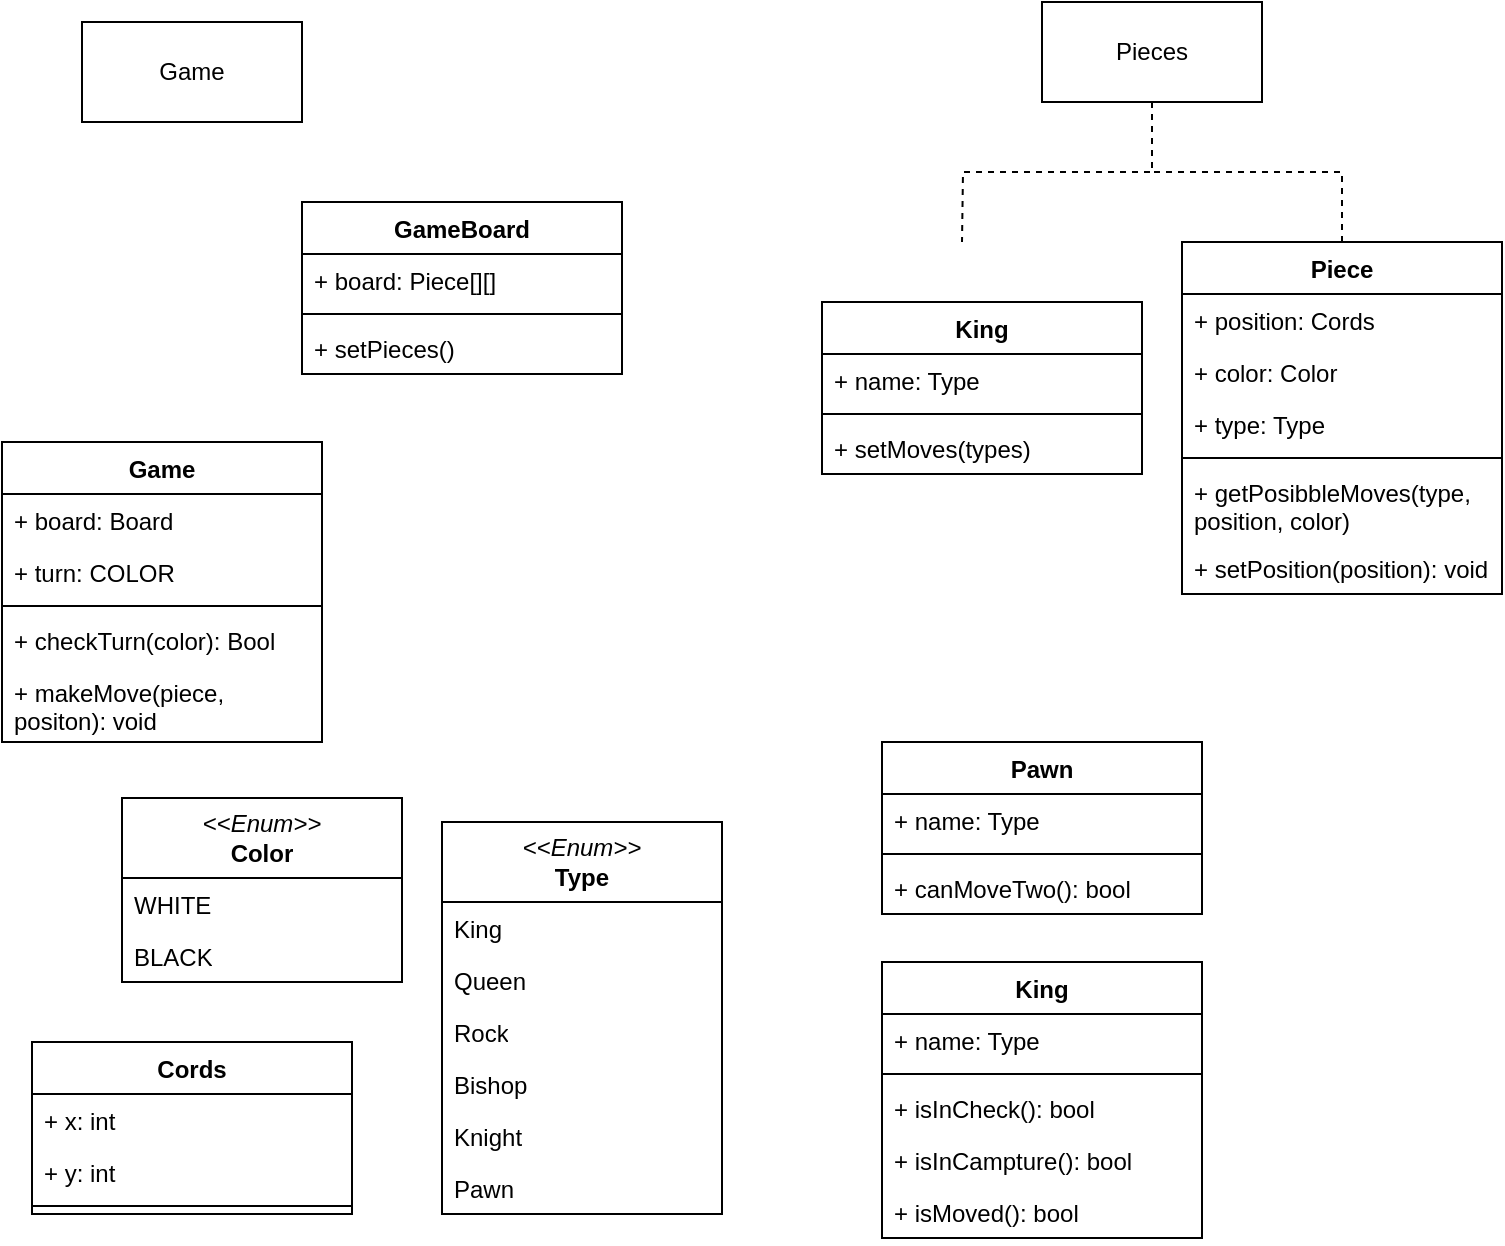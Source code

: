 <mxfile version="24.1.0" type="device">
  <diagram name="Strona-1" id="rC2-ooBAmM6j0oO1FEX_">
    <mxGraphModel dx="1434" dy="784" grid="1" gridSize="10" guides="1" tooltips="1" connect="1" arrows="1" fold="1" page="1" pageScale="1" pageWidth="827" pageHeight="1169" math="0" shadow="0">
      <root>
        <mxCell id="0" />
        <mxCell id="1" parent="0" />
        <mxCell id="iZMZjB8MKV1UBFZU-8gV-1" value="GameBoard" style="swimlane;fontStyle=1;align=center;verticalAlign=top;childLayout=stackLayout;horizontal=1;startSize=26;horizontalStack=0;resizeParent=1;resizeParentMax=0;resizeLast=0;collapsible=1;marginBottom=0;whiteSpace=wrap;html=1;" vertex="1" parent="1">
          <mxGeometry x="200" y="130" width="160" height="86" as="geometry" />
        </mxCell>
        <mxCell id="iZMZjB8MKV1UBFZU-8gV-2" value="+ board: Piece[][]" style="text;strokeColor=none;fillColor=none;align=left;verticalAlign=top;spacingLeft=4;spacingRight=4;overflow=hidden;rotatable=0;points=[[0,0.5],[1,0.5]];portConstraint=eastwest;whiteSpace=wrap;html=1;" vertex="1" parent="iZMZjB8MKV1UBFZU-8gV-1">
          <mxGeometry y="26" width="160" height="26" as="geometry" />
        </mxCell>
        <mxCell id="iZMZjB8MKV1UBFZU-8gV-3" value="" style="line;strokeWidth=1;fillColor=none;align=left;verticalAlign=middle;spacingTop=-1;spacingLeft=3;spacingRight=3;rotatable=0;labelPosition=right;points=[];portConstraint=eastwest;strokeColor=inherit;" vertex="1" parent="iZMZjB8MKV1UBFZU-8gV-1">
          <mxGeometry y="52" width="160" height="8" as="geometry" />
        </mxCell>
        <mxCell id="iZMZjB8MKV1UBFZU-8gV-4" value="+ setPieces()&lt;div&gt;&lt;br&gt;&lt;/div&gt;" style="text;strokeColor=none;fillColor=none;align=left;verticalAlign=top;spacingLeft=4;spacingRight=4;overflow=hidden;rotatable=0;points=[[0,0.5],[1,0.5]];portConstraint=eastwest;whiteSpace=wrap;html=1;" vertex="1" parent="iZMZjB8MKV1UBFZU-8gV-1">
          <mxGeometry y="60" width="160" height="26" as="geometry" />
        </mxCell>
        <mxCell id="iZMZjB8MKV1UBFZU-8gV-5" value="Piece" style="swimlane;fontStyle=1;align=center;verticalAlign=top;childLayout=stackLayout;horizontal=1;startSize=26;horizontalStack=0;resizeParent=1;resizeParentMax=0;resizeLast=0;collapsible=1;marginBottom=0;whiteSpace=wrap;html=1;" vertex="1" parent="1">
          <mxGeometry x="640" y="150" width="160" height="176" as="geometry">
            <mxRectangle x="420" y="260" width="70" height="30" as="alternateBounds" />
          </mxGeometry>
        </mxCell>
        <mxCell id="iZMZjB8MKV1UBFZU-8gV-6" value="+ position: Cords" style="text;strokeColor=none;fillColor=none;align=left;verticalAlign=top;spacingLeft=4;spacingRight=4;overflow=hidden;rotatable=0;points=[[0,0.5],[1,0.5]];portConstraint=eastwest;whiteSpace=wrap;html=1;" vertex="1" parent="iZMZjB8MKV1UBFZU-8gV-5">
          <mxGeometry y="26" width="160" height="26" as="geometry" />
        </mxCell>
        <mxCell id="iZMZjB8MKV1UBFZU-8gV-17" value="+ &lt;span style=&quot;background-color: initial;&quot;&gt;color: Color&lt;/span&gt;" style="text;align=left;verticalAlign=top;spacingLeft=4;spacingRight=4;overflow=hidden;rotatable=0;points=[[0,0.5],[1,0.5]];portConstraint=eastwest;whiteSpace=wrap;html=1;" vertex="1" parent="iZMZjB8MKV1UBFZU-8gV-5">
          <mxGeometry y="52" width="160" height="26" as="geometry" />
        </mxCell>
        <mxCell id="iZMZjB8MKV1UBFZU-8gV-20" value="+ &lt;span style=&quot;background-color: initial;&quot;&gt;type: Type&lt;/span&gt;&lt;div&gt;&lt;span style=&quot;background-color: initial;&quot;&gt;&lt;br&gt;&lt;/span&gt;&lt;/div&gt;" style="text;align=left;verticalAlign=top;spacingLeft=4;spacingRight=4;overflow=hidden;rotatable=0;points=[[0,0.5],[1,0.5]];portConstraint=eastwest;whiteSpace=wrap;html=1;" vertex="1" parent="iZMZjB8MKV1UBFZU-8gV-5">
          <mxGeometry y="78" width="160" height="26" as="geometry" />
        </mxCell>
        <mxCell id="iZMZjB8MKV1UBFZU-8gV-7" value="" style="line;strokeWidth=1;fillColor=none;align=left;verticalAlign=middle;spacingTop=-1;spacingLeft=3;spacingRight=3;rotatable=0;labelPosition=right;points=[];portConstraint=eastwest;strokeColor=inherit;" vertex="1" parent="iZMZjB8MKV1UBFZU-8gV-5">
          <mxGeometry y="104" width="160" height="8" as="geometry" />
        </mxCell>
        <mxCell id="iZMZjB8MKV1UBFZU-8gV-8" value="+ getPosibbleMoves(type, position, color&lt;span style=&quot;background-color: initial;&quot;&gt;)&lt;/span&gt;" style="text;strokeColor=none;fillColor=none;align=left;verticalAlign=top;spacingLeft=4;spacingRight=4;overflow=hidden;rotatable=0;points=[[0,0.5],[1,0.5]];portConstraint=eastwest;whiteSpace=wrap;html=1;" vertex="1" parent="iZMZjB8MKV1UBFZU-8gV-5">
          <mxGeometry y="112" width="160" height="38" as="geometry" />
        </mxCell>
        <mxCell id="iZMZjB8MKV1UBFZU-8gV-79" value="+ &lt;span style=&quot;background-color: initial;&quot;&gt;setPosition(position): void&lt;/span&gt;&lt;div&gt;&lt;span style=&quot;background-color: initial;&quot;&gt;&lt;br&gt;&lt;/span&gt;&lt;/div&gt;" style="text;align=left;verticalAlign=top;spacingLeft=4;spacingRight=4;overflow=hidden;rotatable=0;points=[[0,0.5],[1,0.5]];portConstraint=eastwest;whiteSpace=wrap;html=1;" vertex="1" parent="iZMZjB8MKV1UBFZU-8gV-5">
          <mxGeometry y="150" width="160" height="26" as="geometry" />
        </mxCell>
        <mxCell id="iZMZjB8MKV1UBFZU-8gV-9" value="Game" style="swimlane;fontStyle=1;align=center;verticalAlign=top;childLayout=stackLayout;horizontal=1;startSize=26;horizontalStack=0;resizeParent=1;resizeParentMax=0;resizeLast=0;collapsible=1;marginBottom=0;whiteSpace=wrap;html=1;" vertex="1" parent="1">
          <mxGeometry x="50" y="250" width="160" height="150" as="geometry" />
        </mxCell>
        <mxCell id="iZMZjB8MKV1UBFZU-8gV-10" value="+ board: Board" style="text;strokeColor=none;fillColor=none;align=left;verticalAlign=top;spacingLeft=4;spacingRight=4;overflow=hidden;rotatable=0;points=[[0,0.5],[1,0.5]];portConstraint=eastwest;whiteSpace=wrap;html=1;" vertex="1" parent="iZMZjB8MKV1UBFZU-8gV-9">
          <mxGeometry y="26" width="160" height="26" as="geometry" />
        </mxCell>
        <mxCell id="iZMZjB8MKV1UBFZU-8gV-69" value="+ turn: COLOR" style="text;strokeColor=none;fillColor=none;align=left;verticalAlign=top;spacingLeft=4;spacingRight=4;overflow=hidden;rotatable=0;points=[[0,0.5],[1,0.5]];portConstraint=eastwest;whiteSpace=wrap;html=1;" vertex="1" parent="iZMZjB8MKV1UBFZU-8gV-9">
          <mxGeometry y="52" width="160" height="26" as="geometry" />
        </mxCell>
        <mxCell id="iZMZjB8MKV1UBFZU-8gV-11" value="" style="line;strokeWidth=1;fillColor=none;align=left;verticalAlign=middle;spacingTop=-1;spacingLeft=3;spacingRight=3;rotatable=0;labelPosition=right;points=[];portConstraint=eastwest;strokeColor=inherit;" vertex="1" parent="iZMZjB8MKV1UBFZU-8gV-9">
          <mxGeometry y="78" width="160" height="8" as="geometry" />
        </mxCell>
        <mxCell id="iZMZjB8MKV1UBFZU-8gV-12" value="+ checkTurn(color): Bool" style="text;strokeColor=none;fillColor=none;align=left;verticalAlign=top;spacingLeft=4;spacingRight=4;overflow=hidden;rotatable=0;points=[[0,0.5],[1,0.5]];portConstraint=eastwest;whiteSpace=wrap;html=1;" vertex="1" parent="iZMZjB8MKV1UBFZU-8gV-9">
          <mxGeometry y="86" width="160" height="26" as="geometry" />
        </mxCell>
        <mxCell id="iZMZjB8MKV1UBFZU-8gV-120" value="+ makeMove(piece, positon): void" style="text;strokeColor=none;fillColor=none;align=left;verticalAlign=top;spacingLeft=4;spacingRight=4;overflow=hidden;rotatable=0;points=[[0,0.5],[1,0.5]];portConstraint=eastwest;whiteSpace=wrap;html=1;" vertex="1" parent="iZMZjB8MKV1UBFZU-8gV-9">
          <mxGeometry y="112" width="160" height="38" as="geometry" />
        </mxCell>
        <mxCell id="iZMZjB8MKV1UBFZU-8gV-48" style="rounded=0;orthogonalLoop=1;jettySize=auto;html=1;edgeStyle=orthogonalEdgeStyle;strokeColor=none;" edge="1" parent="1" source="iZMZjB8MKV1UBFZU-8gV-27">
          <mxGeometry relative="1" as="geometry">
            <mxPoint x="530" y="150" as="targetPoint" />
          </mxGeometry>
        </mxCell>
        <mxCell id="iZMZjB8MKV1UBFZU-8gV-50" style="edgeStyle=orthogonalEdgeStyle;rounded=0;orthogonalLoop=1;jettySize=auto;html=1;curved=0;dashed=1;endArrow=none;endFill=0;exitX=0.5;exitY=1;exitDx=0;exitDy=0;" edge="1" parent="1" source="iZMZjB8MKV1UBFZU-8gV-27">
          <mxGeometry relative="1" as="geometry">
            <mxPoint x="530" y="150" as="targetPoint" />
          </mxGeometry>
        </mxCell>
        <mxCell id="iZMZjB8MKV1UBFZU-8gV-51" style="edgeStyle=orthogonalEdgeStyle;rounded=0;orthogonalLoop=1;jettySize=auto;html=1;entryX=0.5;entryY=0;entryDx=0;entryDy=0;endArrow=none;endFill=0;dashed=1;" edge="1" parent="1" source="iZMZjB8MKV1UBFZU-8gV-27" target="iZMZjB8MKV1UBFZU-8gV-5">
          <mxGeometry relative="1" as="geometry" />
        </mxCell>
        <mxCell id="iZMZjB8MKV1UBFZU-8gV-27" value="Pieces" style="html=1;whiteSpace=wrap;" vertex="1" parent="1">
          <mxGeometry x="570" y="30" width="110" height="50" as="geometry" />
        </mxCell>
        <mxCell id="iZMZjB8MKV1UBFZU-8gV-36" value="Game" style="html=1;whiteSpace=wrap;" vertex="1" parent="1">
          <mxGeometry x="90" y="40" width="110" height="50" as="geometry" />
        </mxCell>
        <mxCell id="iZMZjB8MKV1UBFZU-8gV-54" style="edgeStyle=orthogonalEdgeStyle;rounded=0;orthogonalLoop=1;jettySize=auto;html=1;exitX=0.5;exitY=1;exitDx=0;exitDy=0;" edge="1" parent="1">
          <mxGeometry relative="1" as="geometry">
            <mxPoint x="605" y="610" as="sourcePoint" />
            <mxPoint x="605" y="610" as="targetPoint" />
          </mxGeometry>
        </mxCell>
        <mxCell id="iZMZjB8MKV1UBFZU-8gV-55" value="&lt;div&gt;&lt;i&gt;&amp;lt;&amp;lt;Enum&amp;gt;&amp;gt;&lt;/i&gt;&lt;/div&gt;&lt;b&gt;Color&lt;/b&gt;" style="swimlane;fontStyle=0;childLayout=stackLayout;horizontal=1;startSize=40;fillColor=none;horizontalStack=0;resizeParent=1;resizeParentMax=0;resizeLast=0;collapsible=1;marginBottom=0;whiteSpace=wrap;html=1;" vertex="1" parent="1">
          <mxGeometry x="110" y="428" width="140" height="92" as="geometry" />
        </mxCell>
        <mxCell id="iZMZjB8MKV1UBFZU-8gV-56" value="WHITE" style="text;strokeColor=none;fillColor=none;align=left;verticalAlign=top;spacingLeft=4;spacingRight=4;overflow=hidden;rotatable=0;points=[[0,0.5],[1,0.5]];portConstraint=eastwest;whiteSpace=wrap;html=1;" vertex="1" parent="iZMZjB8MKV1UBFZU-8gV-55">
          <mxGeometry y="40" width="140" height="26" as="geometry" />
        </mxCell>
        <mxCell id="iZMZjB8MKV1UBFZU-8gV-57" value="BLACK" style="text;strokeColor=none;fillColor=none;align=left;verticalAlign=top;spacingLeft=4;spacingRight=4;overflow=hidden;rotatable=0;points=[[0,0.5],[1,0.5]];portConstraint=eastwest;whiteSpace=wrap;html=1;" vertex="1" parent="iZMZjB8MKV1UBFZU-8gV-55">
          <mxGeometry y="66" width="140" height="26" as="geometry" />
        </mxCell>
        <mxCell id="iZMZjB8MKV1UBFZU-8gV-59" value="&lt;div&gt;&lt;i&gt;&amp;lt;&amp;lt;Enum&amp;gt;&amp;gt;&lt;/i&gt;&lt;/div&gt;&lt;b&gt;Type&lt;/b&gt;" style="swimlane;fontStyle=0;childLayout=stackLayout;horizontal=1;startSize=40;fillColor=none;horizontalStack=0;resizeParent=1;resizeParentMax=0;resizeLast=0;collapsible=1;marginBottom=0;whiteSpace=wrap;html=1;" vertex="1" parent="1">
          <mxGeometry x="270" y="440" width="140" height="196" as="geometry" />
        </mxCell>
        <mxCell id="iZMZjB8MKV1UBFZU-8gV-60" value="King" style="text;strokeColor=none;fillColor=none;align=left;verticalAlign=top;spacingLeft=4;spacingRight=4;overflow=hidden;rotatable=0;points=[[0,0.5],[1,0.5]];portConstraint=eastwest;whiteSpace=wrap;html=1;" vertex="1" parent="iZMZjB8MKV1UBFZU-8gV-59">
          <mxGeometry y="40" width="140" height="26" as="geometry" />
        </mxCell>
        <mxCell id="iZMZjB8MKV1UBFZU-8gV-65" value="Queen&lt;span style=&quot;color: rgba(0, 0, 0, 0); font-family: monospace; font-size: 0px; text-wrap: nowrap;&quot;&gt;%3CmxGraphModel%3E%3Croot%3E%3CmxCell%20id%3D%220%22%2F%3E%3CmxCell%20id%3D%221%22%20parent%3D%220%22%2F%3E%3CmxCell%20id%3D%222%22%20value%3D%22%26lt%3Bdiv%26gt%3B%26lt%3Bi%26gt%3B%26amp%3Blt%3B%26amp%3Blt%3BEnum%26amp%3Bgt%3B%26amp%3Bgt%3B%26lt%3B%2Fi%26gt%3B%26lt%3B%2Fdiv%26gt%3B%26lt%3Bb%26gt%3BColor%26lt%3B%2Fb%26gt%3B%22%20style%3D%22swimlane%3BfontStyle%3D0%3BchildLayout%3DstackLayout%3Bhorizontal%3D1%3BstartSize%3D40%3BfillColor%3Dnone%3BhorizontalStack%3D0%3BresizeParent%3D1%3BresizeParentMax%3D0%3BresizeLast%3D0%3Bcollapsible%3D1%3BmarginBottom%3D0%3BwhiteSpace%3Dwrap%3Bhtml%3D1%3B%22%20vertex%3D%221%22%20parent%3D%221%22%3E%3CmxGeometry%20x%3D%22630%22%20y%3D%22349%22%20width%3D%22140%22%20height%3D%2292%22%20as%3D%22geometry%22%2F%3E%3C%2FmxCell%3E%3CmxCell%20id%3D%223%22%20value%3D%22WHITE%22%20style%3D%22text%3BstrokeColor%3Dnone%3BfillColor%3Dnone%3Balign%3Dleft%3BverticalAlign%3Dtop%3BspacingLeft%3D4%3BspacingRight%3D4%3Boverflow%3Dhidden%3Brotatable%3D0%3Bpoints%3D%5B%5B0%2C0.5%5D%2C%5B1%2C0.5%5D%5D%3BportConstraint%3Deastwest%3BwhiteSpace%3Dwrap%3Bhtml%3D1%3B%22%20vertex%3D%221%22%20parent%3D%222%22%3E%3CmxGeometry%20y%3D%2240%22%20width%3D%22140%22%20height%3D%2226%22%20as%3D%22geometry%22%2F%3E%3C%2FmxCell%3E%3CmxCell%20id%3D%224%22%20value%3D%22BLACK%22%20style%3D%22text%3BstrokeColor%3Dnone%3BfillColor%3Dnone%3Balign%3Dleft%3BverticalAlign%3Dtop%3BspacingLeft%3D4%3BspacingRight%3D4%3Boverflow%3Dhidden%3Brotatable%3D0%3Bpoints%3D%5B%5B0%2C0.5%5D%2C%5B1%2C0.5%5D%5D%3BportConstraint%3Deastwest%3BwhiteSpace%3Dwrap%3Bhtml%3D1%3B%22%20vertex%3D%221%22%20parent%3D%222%22%3E%3CmxGeometry%20y%3D%2266%22%20width%3D%22140%22%20height%3D%2226%22%20as%3D%22geometry%22%2F%3E%3C%2FmxCell%3E%3C%2Froot%3E%3C%2FmxGraphModel%3E&lt;/span&gt;" style="text;strokeColor=none;fillColor=none;align=left;verticalAlign=top;spacingLeft=4;spacingRight=4;overflow=hidden;rotatable=0;points=[[0,0.5],[1,0.5]];portConstraint=eastwest;whiteSpace=wrap;html=1;" vertex="1" parent="iZMZjB8MKV1UBFZU-8gV-59">
          <mxGeometry y="66" width="140" height="26" as="geometry" />
        </mxCell>
        <mxCell id="iZMZjB8MKV1UBFZU-8gV-67" value="Rock" style="text;strokeColor=none;fillColor=none;align=left;verticalAlign=top;spacingLeft=4;spacingRight=4;overflow=hidden;rotatable=0;points=[[0,0.5],[1,0.5]];portConstraint=eastwest;whiteSpace=wrap;html=1;" vertex="1" parent="iZMZjB8MKV1UBFZU-8gV-59">
          <mxGeometry y="92" width="140" height="26" as="geometry" />
        </mxCell>
        <mxCell id="iZMZjB8MKV1UBFZU-8gV-66" value="Bishop" style="text;strokeColor=none;fillColor=none;align=left;verticalAlign=top;spacingLeft=4;spacingRight=4;overflow=hidden;rotatable=0;points=[[0,0.5],[1,0.5]];portConstraint=eastwest;whiteSpace=wrap;html=1;" vertex="1" parent="iZMZjB8MKV1UBFZU-8gV-59">
          <mxGeometry y="118" width="140" height="26" as="geometry" />
        </mxCell>
        <mxCell id="iZMZjB8MKV1UBFZU-8gV-61" value="Knight" style="text;strokeColor=none;fillColor=none;align=left;verticalAlign=top;spacingLeft=4;spacingRight=4;overflow=hidden;rotatable=0;points=[[0,0.5],[1,0.5]];portConstraint=eastwest;whiteSpace=wrap;html=1;" vertex="1" parent="iZMZjB8MKV1UBFZU-8gV-59">
          <mxGeometry y="144" width="140" height="26" as="geometry" />
        </mxCell>
        <mxCell id="iZMZjB8MKV1UBFZU-8gV-68" value="Pawn" style="text;strokeColor=none;fillColor=none;align=left;verticalAlign=top;spacingLeft=4;spacingRight=4;overflow=hidden;rotatable=0;points=[[0,0.5],[1,0.5]];portConstraint=eastwest;whiteSpace=wrap;html=1;" vertex="1" parent="iZMZjB8MKV1UBFZU-8gV-59">
          <mxGeometry y="170" width="140" height="26" as="geometry" />
        </mxCell>
        <mxCell id="iZMZjB8MKV1UBFZU-8gV-70" value="&lt;span style=&quot;text-align: left;&quot;&gt;Cords&lt;/span&gt;" style="swimlane;fontStyle=1;align=center;verticalAlign=top;childLayout=stackLayout;horizontal=1;startSize=26;horizontalStack=0;resizeParent=1;resizeParentMax=0;resizeLast=0;collapsible=1;marginBottom=0;whiteSpace=wrap;html=1;" vertex="1" parent="1">
          <mxGeometry x="65" y="550" width="160" height="86" as="geometry" />
        </mxCell>
        <mxCell id="iZMZjB8MKV1UBFZU-8gV-71" value="+ x: int" style="text;strokeColor=none;fillColor=none;align=left;verticalAlign=top;spacingLeft=4;spacingRight=4;overflow=hidden;rotatable=0;points=[[0,0.5],[1,0.5]];portConstraint=eastwest;whiteSpace=wrap;html=1;" vertex="1" parent="iZMZjB8MKV1UBFZU-8gV-70">
          <mxGeometry y="26" width="160" height="26" as="geometry" />
        </mxCell>
        <mxCell id="iZMZjB8MKV1UBFZU-8gV-73" value="+ y: int" style="text;strokeColor=none;fillColor=none;align=left;verticalAlign=top;spacingLeft=4;spacingRight=4;overflow=hidden;rotatable=0;points=[[0,0.5],[1,0.5]];portConstraint=eastwest;whiteSpace=wrap;html=1;" vertex="1" parent="iZMZjB8MKV1UBFZU-8gV-70">
          <mxGeometry y="52" width="160" height="26" as="geometry" />
        </mxCell>
        <mxCell id="iZMZjB8MKV1UBFZU-8gV-72" value="" style="line;strokeWidth=1;fillColor=none;align=left;verticalAlign=middle;spacingTop=-1;spacingLeft=3;spacingRight=3;rotatable=0;labelPosition=right;points=[];portConstraint=eastwest;strokeColor=inherit;" vertex="1" parent="iZMZjB8MKV1UBFZU-8gV-70">
          <mxGeometry y="78" width="160" height="8" as="geometry" />
        </mxCell>
        <mxCell id="iZMZjB8MKV1UBFZU-8gV-75" value="King" style="swimlane;fontStyle=1;align=center;verticalAlign=top;childLayout=stackLayout;horizontal=1;startSize=26;horizontalStack=0;resizeParent=1;resizeParentMax=0;resizeLast=0;collapsible=1;marginBottom=0;whiteSpace=wrap;html=1;" vertex="1" parent="1">
          <mxGeometry x="460" y="180" width="160" height="86" as="geometry" />
        </mxCell>
        <mxCell id="iZMZjB8MKV1UBFZU-8gV-76" value="+ name: Type" style="text;strokeColor=none;fillColor=none;align=left;verticalAlign=top;spacingLeft=4;spacingRight=4;overflow=hidden;rotatable=0;points=[[0,0.5],[1,0.5]];portConstraint=eastwest;whiteSpace=wrap;html=1;" vertex="1" parent="iZMZjB8MKV1UBFZU-8gV-75">
          <mxGeometry y="26" width="160" height="26" as="geometry" />
        </mxCell>
        <mxCell id="iZMZjB8MKV1UBFZU-8gV-77" value="" style="line;strokeWidth=1;fillColor=none;align=left;verticalAlign=middle;spacingTop=-1;spacingLeft=3;spacingRight=3;rotatable=0;labelPosition=right;points=[];portConstraint=eastwest;strokeColor=inherit;" vertex="1" parent="iZMZjB8MKV1UBFZU-8gV-75">
          <mxGeometry y="52" width="160" height="8" as="geometry" />
        </mxCell>
        <mxCell id="iZMZjB8MKV1UBFZU-8gV-78" value="+ setMoves(types)" style="text;strokeColor=none;fillColor=none;align=left;verticalAlign=top;spacingLeft=4;spacingRight=4;overflow=hidden;rotatable=0;points=[[0,0.5],[1,0.5]];portConstraint=eastwest;whiteSpace=wrap;html=1;" vertex="1" parent="iZMZjB8MKV1UBFZU-8gV-75">
          <mxGeometry y="60" width="160" height="26" as="geometry" />
        </mxCell>
        <mxCell id="iZMZjB8MKV1UBFZU-8gV-129" value="Pawn" style="swimlane;fontStyle=1;align=center;verticalAlign=top;childLayout=stackLayout;horizontal=1;startSize=26;horizontalStack=0;resizeParent=1;resizeParentMax=0;resizeLast=0;collapsible=1;marginBottom=0;whiteSpace=wrap;html=1;" vertex="1" parent="1">
          <mxGeometry x="490" y="400" width="160" height="86" as="geometry" />
        </mxCell>
        <mxCell id="iZMZjB8MKV1UBFZU-8gV-130" value="+ name: Type" style="text;strokeColor=none;fillColor=none;align=left;verticalAlign=top;spacingLeft=4;spacingRight=4;overflow=hidden;rotatable=0;points=[[0,0.5],[1,0.5]];portConstraint=eastwest;whiteSpace=wrap;html=1;" vertex="1" parent="iZMZjB8MKV1UBFZU-8gV-129">
          <mxGeometry y="26" width="160" height="26" as="geometry" />
        </mxCell>
        <mxCell id="iZMZjB8MKV1UBFZU-8gV-131" value="" style="line;strokeWidth=1;fillColor=none;align=left;verticalAlign=middle;spacingTop=-1;spacingLeft=3;spacingRight=3;rotatable=0;labelPosition=right;points=[];portConstraint=eastwest;strokeColor=inherit;" vertex="1" parent="iZMZjB8MKV1UBFZU-8gV-129">
          <mxGeometry y="52" width="160" height="8" as="geometry" />
        </mxCell>
        <mxCell id="iZMZjB8MKV1UBFZU-8gV-132" value="+ canMoveTwo(): bool" style="text;strokeColor=none;fillColor=none;align=left;verticalAlign=top;spacingLeft=4;spacingRight=4;overflow=hidden;rotatable=0;points=[[0,0.5],[1,0.5]];portConstraint=eastwest;whiteSpace=wrap;html=1;" vertex="1" parent="iZMZjB8MKV1UBFZU-8gV-129">
          <mxGeometry y="60" width="160" height="26" as="geometry" />
        </mxCell>
        <mxCell id="iZMZjB8MKV1UBFZU-8gV-133" value="King" style="swimlane;fontStyle=1;align=center;verticalAlign=top;childLayout=stackLayout;horizontal=1;startSize=26;horizontalStack=0;resizeParent=1;resizeParentMax=0;resizeLast=0;collapsible=1;marginBottom=0;whiteSpace=wrap;html=1;" vertex="1" parent="1">
          <mxGeometry x="490" y="510" width="160" height="138" as="geometry" />
        </mxCell>
        <mxCell id="iZMZjB8MKV1UBFZU-8gV-134" value="+ name: Type" style="text;strokeColor=none;fillColor=none;align=left;verticalAlign=top;spacingLeft=4;spacingRight=4;overflow=hidden;rotatable=0;points=[[0,0.5],[1,0.5]];portConstraint=eastwest;whiteSpace=wrap;html=1;" vertex="1" parent="iZMZjB8MKV1UBFZU-8gV-133">
          <mxGeometry y="26" width="160" height="26" as="geometry" />
        </mxCell>
        <mxCell id="iZMZjB8MKV1UBFZU-8gV-135" value="" style="line;strokeWidth=1;fillColor=none;align=left;verticalAlign=middle;spacingTop=-1;spacingLeft=3;spacingRight=3;rotatable=0;labelPosition=right;points=[];portConstraint=eastwest;strokeColor=inherit;" vertex="1" parent="iZMZjB8MKV1UBFZU-8gV-133">
          <mxGeometry y="52" width="160" height="8" as="geometry" />
        </mxCell>
        <mxCell id="iZMZjB8MKV1UBFZU-8gV-136" value="+ isInCheck(): bool" style="text;strokeColor=none;fillColor=none;align=left;verticalAlign=top;spacingLeft=4;spacingRight=4;overflow=hidden;rotatable=0;points=[[0,0.5],[1,0.5]];portConstraint=eastwest;whiteSpace=wrap;html=1;" vertex="1" parent="iZMZjB8MKV1UBFZU-8gV-133">
          <mxGeometry y="60" width="160" height="26" as="geometry" />
        </mxCell>
        <mxCell id="iZMZjB8MKV1UBFZU-8gV-137" value="+ isInCampture(): bool" style="text;strokeColor=none;fillColor=none;align=left;verticalAlign=top;spacingLeft=4;spacingRight=4;overflow=hidden;rotatable=0;points=[[0,0.5],[1,0.5]];portConstraint=eastwest;whiteSpace=wrap;html=1;" vertex="1" parent="iZMZjB8MKV1UBFZU-8gV-133">
          <mxGeometry y="86" width="160" height="26" as="geometry" />
        </mxCell>
        <mxCell id="iZMZjB8MKV1UBFZU-8gV-143" value="+ isMoved(): bool" style="text;strokeColor=none;fillColor=none;align=left;verticalAlign=top;spacingLeft=4;spacingRight=4;overflow=hidden;rotatable=0;points=[[0,0.5],[1,0.5]];portConstraint=eastwest;whiteSpace=wrap;html=1;" vertex="1" parent="iZMZjB8MKV1UBFZU-8gV-133">
          <mxGeometry y="112" width="160" height="26" as="geometry" />
        </mxCell>
      </root>
    </mxGraphModel>
  </diagram>
</mxfile>
